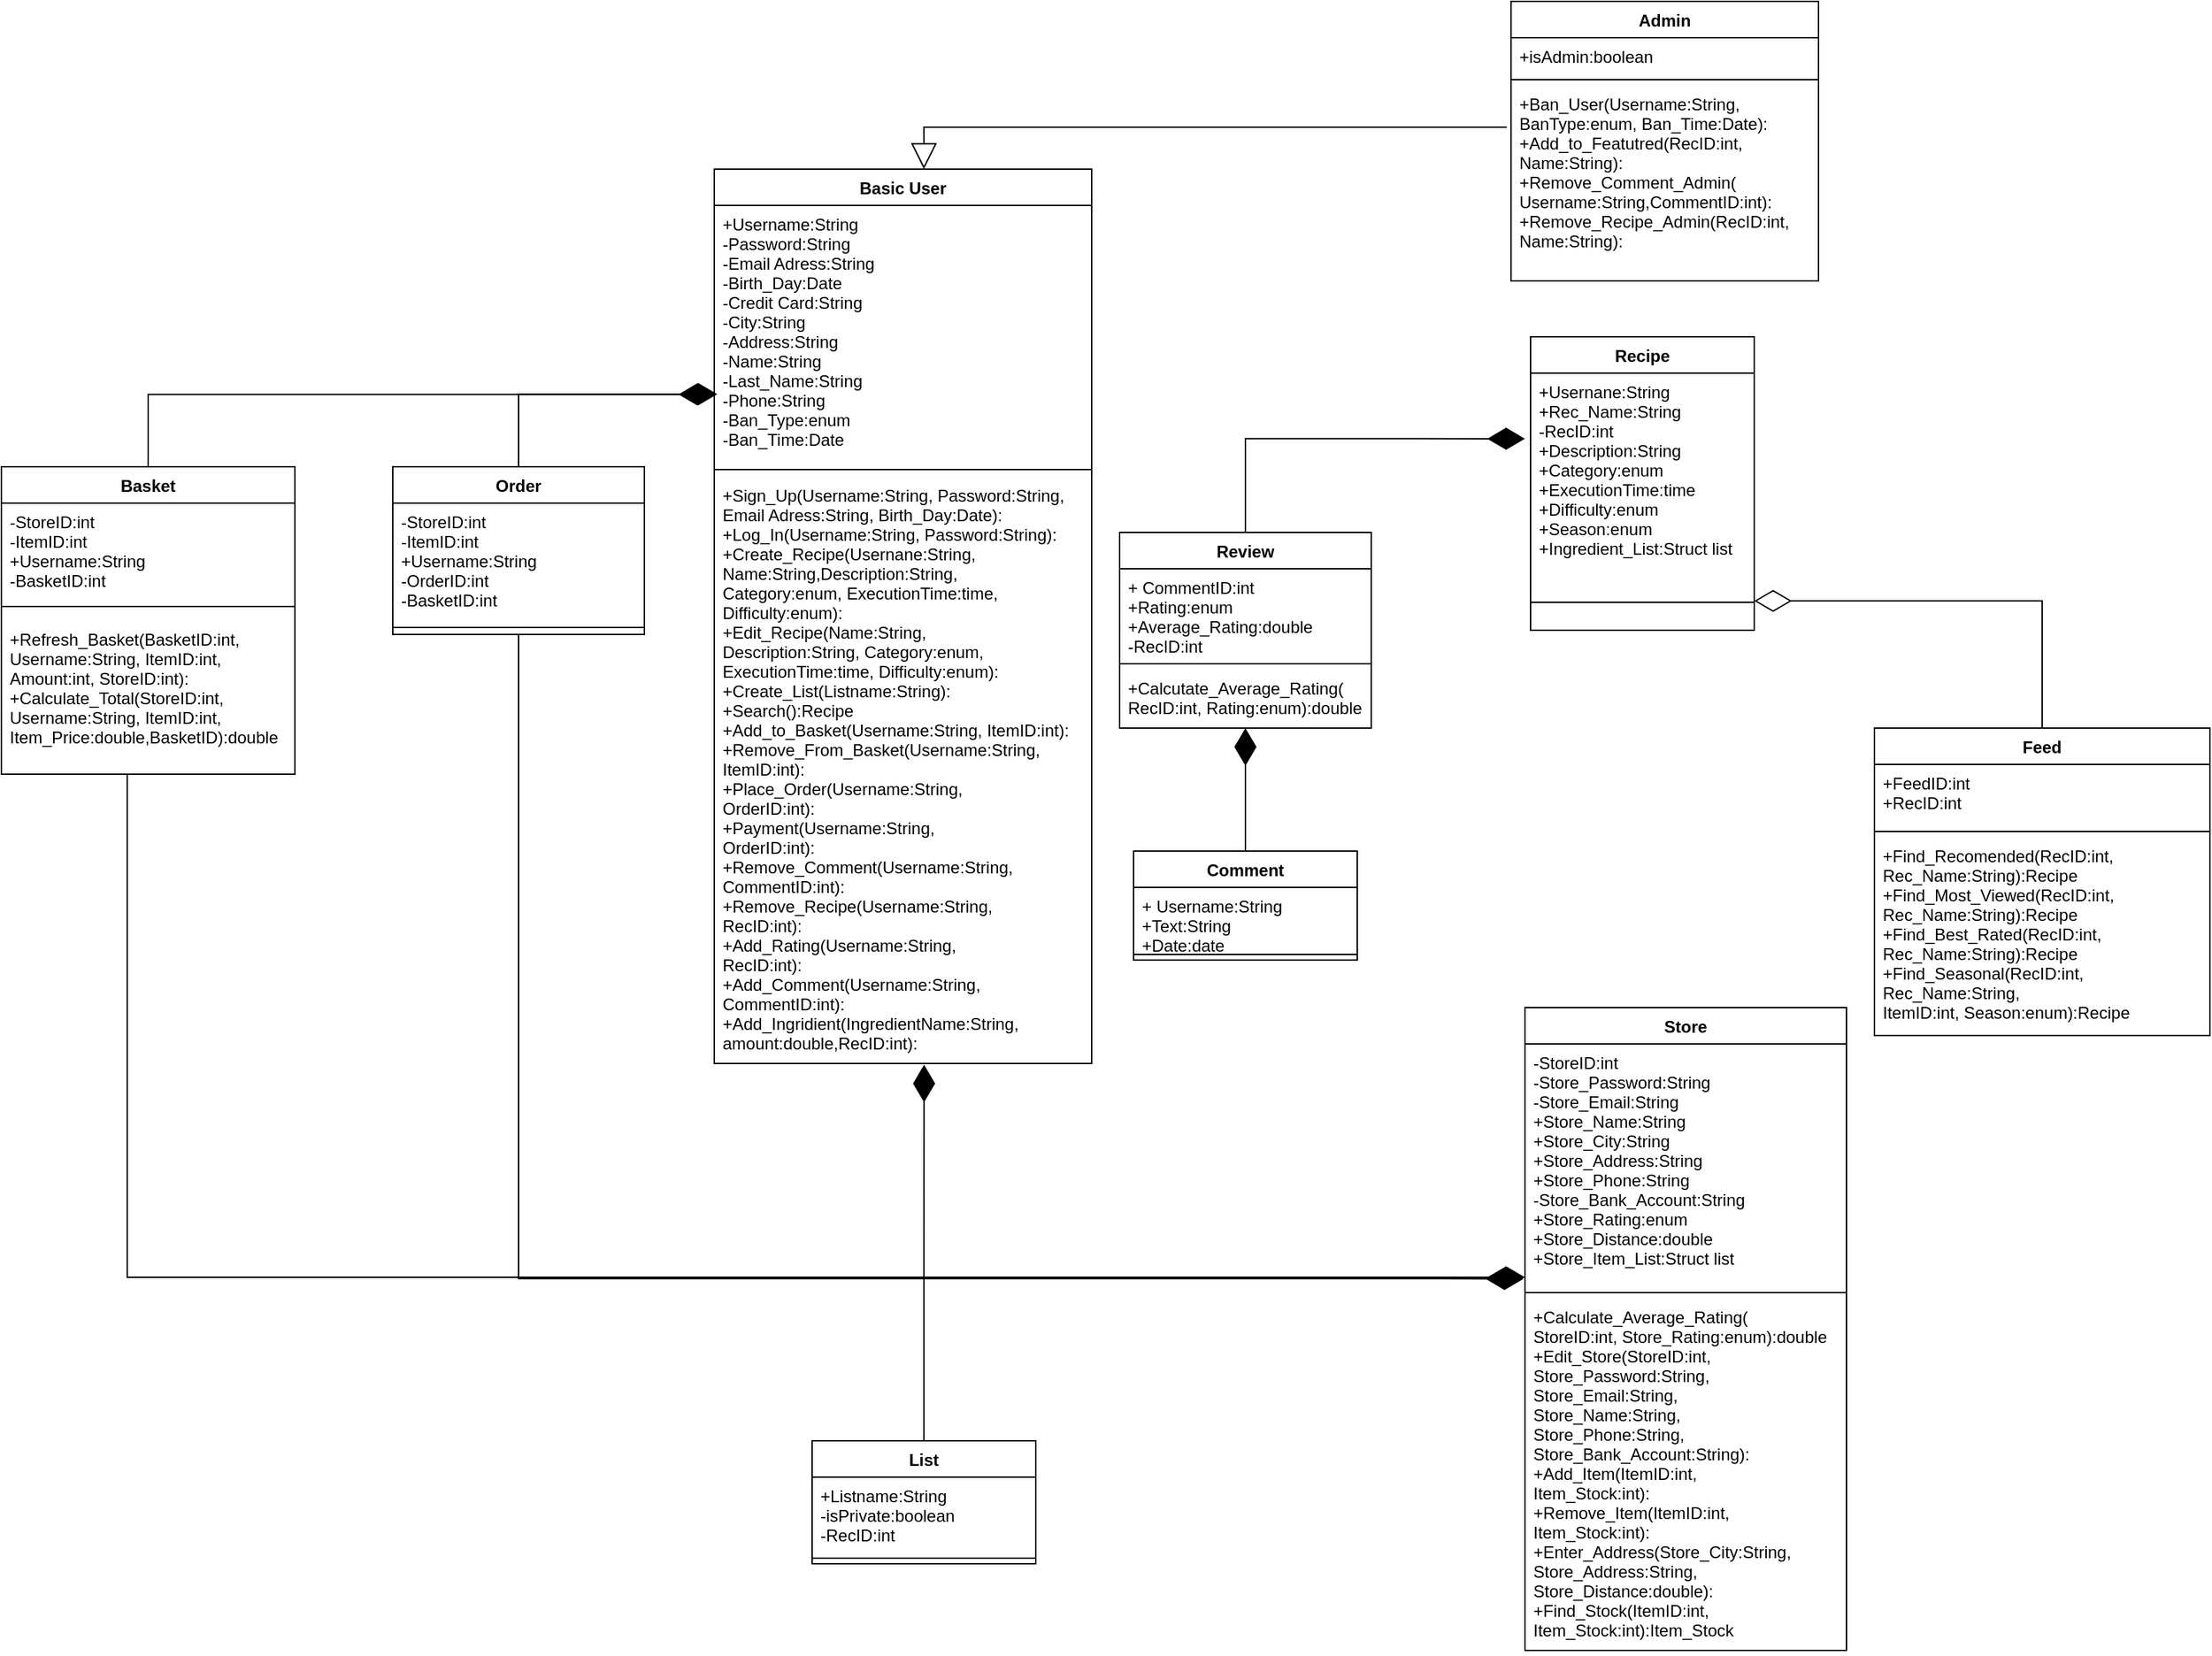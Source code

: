<mxfile version="14.6.13" type="device"><diagram id="Hfy0e2FQMgPEiE2PTcXa" name="Page-1"><mxGraphModel dx="1550" dy="425" grid="1" gridSize="10" guides="1" tooltips="1" connect="1" arrows="1" fold="1" page="1" pageScale="1" pageWidth="827" pageHeight="1169" math="0" shadow="0"><root><mxCell id="0"/><mxCell id="1" parent="0"/><mxCell id="oPHHON9cTKwuJn2TiTGp-5" value="Basic User" style="swimlane;fontStyle=1;align=center;verticalAlign=top;childLayout=stackLayout;horizontal=1;startSize=26;horizontalStack=0;resizeParent=1;resizeParentMax=0;resizeLast=0;collapsible=1;marginBottom=0;" parent="1" vertex="1"><mxGeometry x="-250" y="210" width="270" height="640" as="geometry"/></mxCell><mxCell id="oPHHON9cTKwuJn2TiTGp-6" value="+Username:String &#10;-Password:String&#10;-Email Adress:String&#10;-Birth_Day:Date&#10;-Credit Card:String&#10;-City:String&#10;-Address:String&#10;-Name:String&#10;-Last_Name:String&#10;-Phone:String&#10;-Ban_Type:enum&#10;-Ban_Time:Date" style="text;strokeColor=none;fillColor=none;align=left;verticalAlign=top;spacingLeft=4;spacingRight=4;overflow=hidden;rotatable=0;points=[[0,0.5],[1,0.5]];portConstraint=eastwest;" parent="oPHHON9cTKwuJn2TiTGp-5" vertex="1"><mxGeometry y="26" width="270" height="184" as="geometry"/></mxCell><mxCell id="oPHHON9cTKwuJn2TiTGp-7" value="" style="line;strokeWidth=1;fillColor=none;align=left;verticalAlign=middle;spacingTop=-1;spacingLeft=3;spacingRight=3;rotatable=0;labelPosition=right;points=[];portConstraint=eastwest;" parent="oPHHON9cTKwuJn2TiTGp-5" vertex="1"><mxGeometry y="210" width="270" height="10" as="geometry"/></mxCell><mxCell id="oPHHON9cTKwuJn2TiTGp-8" value="+Sign_Up(Username:String, Password:String, &#10;Email Adress:String, Birth_Day:Date):&#10;+Log_In(Username:String, Password:String):&#10;+Create_Recipe(Usernane:String,&#10;Name:String,Description:String,&#10;Category:enum, ExecutionTime:time,&#10;Difficulty:enum): &#10;+Edit_Recipe(Name:String,&#10;Description:String, Category:enum,&#10;ExecutionTime:time, Difficulty:enum):&#10;+Create_List(Listname:String):&#10;+Search():Recipe&#10;+Add_to_Basket(Username:String, ItemID:int):&#10;+Remove_From_Basket(Username:String,&#10;ItemID:int):&#10;+Place_Order(Username:String,&#10;OrderID:int):&#10;+Payment(Username:String,&#10;OrderID:int):&#10;+Remove_Comment(Username:String,&#10;CommentID:int):&#10;+Remove_Recipe(Username:String,&#10;RecID:int):&#10;+Add_Rating(Username:String,&#10;RecID:int):&#10;+Add_Comment(Username:String,&#10;CommentID:int):&#10;+Add_Ingridient(IngredientName:String, &#10;amount:double,RecID:int):" style="text;strokeColor=none;fillColor=none;align=left;verticalAlign=top;spacingLeft=4;spacingRight=4;overflow=hidden;rotatable=0;points=[[0,0.5],[1,0.5]];portConstraint=eastwest;" parent="oPHHON9cTKwuJn2TiTGp-5" vertex="1"><mxGeometry y="220" width="270" height="420" as="geometry"/></mxCell><mxCell id="oPHHON9cTKwuJn2TiTGp-13" value="Admin" style="swimlane;fontStyle=1;align=center;verticalAlign=top;childLayout=stackLayout;horizontal=1;startSize=26;horizontalStack=0;resizeParent=1;resizeParentMax=0;resizeLast=0;collapsible=1;marginBottom=0;" parent="1" vertex="1"><mxGeometry x="320" y="90" width="220" height="200" as="geometry"/></mxCell><mxCell id="oPHHON9cTKwuJn2TiTGp-14" value="+isAdmin:boolean" style="text;strokeColor=none;fillColor=none;align=left;verticalAlign=top;spacingLeft=4;spacingRight=4;overflow=hidden;rotatable=0;points=[[0,0.5],[1,0.5]];portConstraint=eastwest;" parent="oPHHON9cTKwuJn2TiTGp-13" vertex="1"><mxGeometry y="26" width="220" height="26" as="geometry"/></mxCell><mxCell id="oPHHON9cTKwuJn2TiTGp-15" value="" style="line;strokeWidth=1;fillColor=none;align=left;verticalAlign=middle;spacingTop=-1;spacingLeft=3;spacingRight=3;rotatable=0;labelPosition=right;points=[];portConstraint=eastwest;" parent="oPHHON9cTKwuJn2TiTGp-13" vertex="1"><mxGeometry y="52" width="220" height="8" as="geometry"/></mxCell><mxCell id="oPHHON9cTKwuJn2TiTGp-16" value="+Ban_User(Username:String,&#10;BanType:enum, Ban_Time:Date):&#10;+Add_to_Featutred(RecID:int,&#10;Name:String):&#10;+Remove_Comment_Admin(&#10;Username:String,CommentID:int):&#10;+Remove_Recipe_Admin(RecID:int,&#10;Name:String):" style="text;strokeColor=none;fillColor=none;align=left;verticalAlign=top;spacingLeft=4;spacingRight=4;overflow=hidden;rotatable=0;points=[[0,0.5],[1,0.5]];portConstraint=eastwest;" parent="oPHHON9cTKwuJn2TiTGp-13" vertex="1"><mxGeometry y="60" width="220" height="140" as="geometry"/></mxCell><mxCell id="oPHHON9cTKwuJn2TiTGp-18" value="" style="endArrow=block;endSize=16;endFill=0;html=1;rounded=0;edgeStyle=orthogonalEdgeStyle;" parent="1" target="oPHHON9cTKwuJn2TiTGp-5" edge="1"><mxGeometry width="160" relative="1" as="geometry"><mxPoint x="317" y="180" as="sourcePoint"/><mxPoint x="240" y="190" as="targetPoint"/><Array as="points"><mxPoint x="317" y="180"/><mxPoint x="-100" y="180"/></Array></mxGeometry></mxCell><mxCell id="oPHHON9cTKwuJn2TiTGp-20" value="Recipe" style="swimlane;fontStyle=1;align=center;verticalAlign=top;childLayout=stackLayout;horizontal=1;startSize=26;horizontalStack=0;resizeParent=1;resizeParentMax=0;resizeLast=0;collapsible=1;marginBottom=0;" parent="1" vertex="1"><mxGeometry x="334" y="330" width="160" height="210" as="geometry"/></mxCell><mxCell id="oPHHON9cTKwuJn2TiTGp-21" value="+Usernane:String&#10;+Rec_Name:String&#10;-RecID:int&#10;+Description:String&#10;+Category:enum&#10;+ExecutionTime:time&#10;+Difficulty:enum&#10;+Season:enum&#10;+Ingredient_List:Struct list" style="text;strokeColor=none;fillColor=none;align=left;verticalAlign=top;spacingLeft=4;spacingRight=4;overflow=hidden;rotatable=0;points=[[0,0.5],[1,0.5]];portConstraint=eastwest;" parent="oPHHON9cTKwuJn2TiTGp-20" vertex="1"><mxGeometry y="26" width="160" height="144" as="geometry"/></mxCell><mxCell id="oPHHON9cTKwuJn2TiTGp-22" value="" style="line;strokeWidth=1;fillColor=none;align=left;verticalAlign=middle;spacingTop=-1;spacingLeft=3;spacingRight=3;rotatable=0;labelPosition=right;points=[];portConstraint=eastwest;" parent="oPHHON9cTKwuJn2TiTGp-20" vertex="1"><mxGeometry y="170" width="160" height="40" as="geometry"/></mxCell><mxCell id="oPHHON9cTKwuJn2TiTGp-31" value="List" style="swimlane;fontStyle=1;align=center;verticalAlign=top;childLayout=stackLayout;horizontal=1;startSize=26;horizontalStack=0;resizeParent=1;resizeParentMax=0;resizeLast=0;collapsible=1;marginBottom=0;" parent="1" vertex="1"><mxGeometry x="-180" y="1120" width="160" height="88" as="geometry"/></mxCell><mxCell id="oPHHON9cTKwuJn2TiTGp-32" value="+Listname:String&#10;-isPrivate:boolean&#10;-RecID:int" style="text;strokeColor=none;fillColor=none;align=left;verticalAlign=top;spacingLeft=4;spacingRight=4;overflow=hidden;rotatable=0;points=[[0,0.5],[1,0.5]];portConstraint=eastwest;" parent="oPHHON9cTKwuJn2TiTGp-31" vertex="1"><mxGeometry y="26" width="160" height="54" as="geometry"/></mxCell><mxCell id="oPHHON9cTKwuJn2TiTGp-33" value="" style="line;strokeWidth=1;fillColor=none;align=left;verticalAlign=middle;spacingTop=-1;spacingLeft=3;spacingRight=3;rotatable=0;labelPosition=right;points=[];portConstraint=eastwest;" parent="oPHHON9cTKwuJn2TiTGp-31" vertex="1"><mxGeometry y="80" width="160" height="8" as="geometry"/></mxCell><mxCell id="oPHHON9cTKwuJn2TiTGp-35" value="" style="endArrow=diamondThin;endFill=1;endSize=24;html=1;rounded=0;edgeStyle=orthogonalEdgeStyle;exitX=0.5;exitY=0;exitDx=0;exitDy=0;entryX=0.556;entryY=1.002;entryDx=0;entryDy=0;entryPerimeter=0;" parent="1" source="oPHHON9cTKwuJn2TiTGp-31" target="oPHHON9cTKwuJn2TiTGp-8" edge="1"><mxGeometry width="160" relative="1" as="geometry"><mxPoint x="-180" y="1050" as="sourcePoint"/><mxPoint x="-100" y="1050" as="targetPoint"/></mxGeometry></mxCell><mxCell id="oPHHON9cTKwuJn2TiTGp-36" value="Review" style="swimlane;fontStyle=1;align=center;verticalAlign=top;childLayout=stackLayout;horizontal=1;startSize=26;horizontalStack=0;resizeParent=1;resizeParentMax=0;resizeLast=0;collapsible=1;marginBottom=0;" parent="1" vertex="1"><mxGeometry x="40" y="470" width="180" height="140" as="geometry"/></mxCell><mxCell id="oPHHON9cTKwuJn2TiTGp-37" value="+ CommentID:int&#10;+Rating:enum&#10;+Average_Rating:double&#10;-RecID:int" style="text;strokeColor=none;fillColor=none;align=left;verticalAlign=top;spacingLeft=4;spacingRight=4;overflow=hidden;rotatable=0;points=[[0,0.5],[1,0.5]];portConstraint=eastwest;" parent="oPHHON9cTKwuJn2TiTGp-36" vertex="1"><mxGeometry y="26" width="180" height="64" as="geometry"/></mxCell><mxCell id="oPHHON9cTKwuJn2TiTGp-38" value="" style="line;strokeWidth=1;fillColor=none;align=left;verticalAlign=middle;spacingTop=-1;spacingLeft=3;spacingRight=3;rotatable=0;labelPosition=right;points=[];portConstraint=eastwest;" parent="oPHHON9cTKwuJn2TiTGp-36" vertex="1"><mxGeometry y="90" width="180" height="8" as="geometry"/></mxCell><mxCell id="oPHHON9cTKwuJn2TiTGp-39" value="+Calcutate_Average_Rating(&#10;RecID:int, Rating:enum):double" style="text;strokeColor=none;fillColor=none;align=left;verticalAlign=top;spacingLeft=4;spacingRight=4;overflow=hidden;rotatable=0;points=[[0,0.5],[1,0.5]];portConstraint=eastwest;" parent="oPHHON9cTKwuJn2TiTGp-36" vertex="1"><mxGeometry y="98" width="180" height="42" as="geometry"/></mxCell><mxCell id="oPHHON9cTKwuJn2TiTGp-40" value="Comment" style="swimlane;fontStyle=1;align=center;verticalAlign=top;childLayout=stackLayout;horizontal=1;startSize=26;horizontalStack=0;resizeParent=1;resizeParentMax=0;resizeLast=0;collapsible=1;marginBottom=0;" parent="1" vertex="1"><mxGeometry x="50" y="698" width="160" height="78" as="geometry"/></mxCell><mxCell id="oPHHON9cTKwuJn2TiTGp-41" value="+ Username:String&#10;+Text:String&#10;+Date:date" style="text;strokeColor=none;fillColor=none;align=left;verticalAlign=top;spacingLeft=4;spacingRight=4;overflow=hidden;rotatable=0;points=[[0,0.5],[1,0.5]];portConstraint=eastwest;" parent="oPHHON9cTKwuJn2TiTGp-40" vertex="1"><mxGeometry y="26" width="160" height="44" as="geometry"/></mxCell><mxCell id="oPHHON9cTKwuJn2TiTGp-42" value="" style="line;strokeWidth=1;fillColor=none;align=left;verticalAlign=middle;spacingTop=-1;spacingLeft=3;spacingRight=3;rotatable=0;labelPosition=right;points=[];portConstraint=eastwest;" parent="oPHHON9cTKwuJn2TiTGp-40" vertex="1"><mxGeometry y="70" width="160" height="8" as="geometry"/></mxCell><mxCell id="oPHHON9cTKwuJn2TiTGp-44" value="" style="endArrow=diamondThin;endFill=1;endSize=24;html=1;rounded=0;edgeStyle=orthogonalEdgeStyle;exitX=0.5;exitY=0;exitDx=0;exitDy=0;entryX=0.5;entryY=1;entryDx=0;entryDy=0;entryPerimeter=0;" parent="1" source="oPHHON9cTKwuJn2TiTGp-40" target="oPHHON9cTKwuJn2TiTGp-39" edge="1"><mxGeometry width="160" relative="1" as="geometry"><mxPoint x="70" y="610" as="sourcePoint"/><mxPoint x="130" y="650" as="targetPoint"/><Array as="points"/></mxGeometry></mxCell><mxCell id="oPHHON9cTKwuJn2TiTGp-46" value="" style="endArrow=diamondThin;endFill=1;endSize=24;html=1;rounded=0;edgeStyle=orthogonalEdgeStyle;exitX=0.5;exitY=0;exitDx=0;exitDy=0;entryX=-0.025;entryY=0.326;entryDx=0;entryDy=0;entryPerimeter=0;" parent="1" source="oPHHON9cTKwuJn2TiTGp-36" target="oPHHON9cTKwuJn2TiTGp-21" edge="1"><mxGeometry width="160" relative="1" as="geometry"><mxPoint x="250" y="690" as="sourcePoint"/><mxPoint x="290" y="387" as="targetPoint"/><Array as="points"><mxPoint x="130" y="403"/></Array></mxGeometry></mxCell><mxCell id="ByihMursAHeD2sTaNgYE-7" value="Feed" style="swimlane;fontStyle=1;align=center;verticalAlign=top;childLayout=stackLayout;horizontal=1;startSize=26;horizontalStack=0;resizeParent=1;resizeParentMax=0;resizeLast=0;collapsible=1;marginBottom=0;" parent="1" vertex="1"><mxGeometry x="580" y="610" width="240" height="220" as="geometry"/></mxCell><mxCell id="ByihMursAHeD2sTaNgYE-8" value="+FeedID:int&#10;+RecID:int" style="text;strokeColor=none;fillColor=none;align=left;verticalAlign=top;spacingLeft=4;spacingRight=4;overflow=hidden;rotatable=0;points=[[0,0.5],[1,0.5]];portConstraint=eastwest;" parent="ByihMursAHeD2sTaNgYE-7" vertex="1"><mxGeometry y="26" width="240" height="44" as="geometry"/></mxCell><mxCell id="ByihMursAHeD2sTaNgYE-9" value="" style="line;strokeWidth=1;fillColor=none;align=left;verticalAlign=middle;spacingTop=-1;spacingLeft=3;spacingRight=3;rotatable=0;labelPosition=right;points=[];portConstraint=eastwest;" parent="ByihMursAHeD2sTaNgYE-7" vertex="1"><mxGeometry y="70" width="240" height="8" as="geometry"/></mxCell><mxCell id="ByihMursAHeD2sTaNgYE-10" value="+Find_Recomended(RecID:int,&#10;Rec_Name:String):Recipe&#10;+Find_Most_Viewed(RecID:int,&#10;Rec_Name:String):Recipe&#10;+Find_Best_Rated(RecID:int,&#10;Rec_Name:String):Recipe&#10;+Find_Seasonal(RecID:int,&#10;Rec_Name:String,&#10;ItemID:int, Season:enum):Recipe" style="text;strokeColor=none;fillColor=none;align=left;verticalAlign=top;spacingLeft=4;spacingRight=4;overflow=hidden;rotatable=0;points=[[0,0.5],[1,0.5]];portConstraint=eastwest;" parent="ByihMursAHeD2sTaNgYE-7" vertex="1"><mxGeometry y="78" width="240" height="142" as="geometry"/></mxCell><mxCell id="ByihMursAHeD2sTaNgYE-11" value="" style="endArrow=diamondThin;endFill=0;endSize=24;html=1;exitX=0.5;exitY=0;exitDx=0;exitDy=0;rounded=0;edgeStyle=orthogonalEdgeStyle;entryX=1;entryY=0.475;entryDx=0;entryDy=0;entryPerimeter=0;" parent="1" source="ByihMursAHeD2sTaNgYE-7" target="oPHHON9cTKwuJn2TiTGp-22" edge="1"><mxGeometry width="160" relative="1" as="geometry"><mxPoint x="550" y="570" as="sourcePoint"/><mxPoint x="470" y="520" as="targetPoint"/><Array as="points"><mxPoint x="700" y="519"/></Array></mxGeometry></mxCell><mxCell id="ByihMursAHeD2sTaNgYE-12" value="Store" style="swimlane;fontStyle=1;align=center;verticalAlign=top;childLayout=stackLayout;horizontal=1;startSize=26;horizontalStack=0;resizeParent=1;resizeParentMax=0;resizeLast=0;collapsible=1;marginBottom=0;" parent="1" vertex="1"><mxGeometry x="330" y="810" width="230" height="460" as="geometry"/></mxCell><mxCell id="ByihMursAHeD2sTaNgYE-13" value="-StoreID:int&#10;-Store_Password:String&#10;-Store_Email:String&#10;+Store_Name:String&#10;+Store_City:String&#10;+Store_Address:String&#10;+Store_Phone:String&#10;-Store_Bank_Account:String&#10;+Store_Rating:enum&#10;+Store_Distance:double&#10;+Store_Item_List:Struct list" style="text;strokeColor=none;fillColor=none;align=left;verticalAlign=top;spacingLeft=4;spacingRight=4;overflow=hidden;rotatable=0;points=[[0,0.5],[1,0.5]];portConstraint=eastwest;" parent="ByihMursAHeD2sTaNgYE-12" vertex="1"><mxGeometry y="26" width="230" height="174" as="geometry"/></mxCell><mxCell id="ByihMursAHeD2sTaNgYE-14" value="" style="line;strokeWidth=1;fillColor=none;align=left;verticalAlign=middle;spacingTop=-1;spacingLeft=3;spacingRight=3;rotatable=0;labelPosition=right;points=[];portConstraint=eastwest;" parent="ByihMursAHeD2sTaNgYE-12" vertex="1"><mxGeometry y="200" width="230" height="8" as="geometry"/></mxCell><mxCell id="ByihMursAHeD2sTaNgYE-15" value="+Calculate_Average_Rating(&#10;StoreID:int, Store_Rating:enum):double&#10;+Edit_Store(StoreID:int,&#10;Store_Password:String,&#10;Store_Email:String,&#10;Store_Name:String,&#10;Store_Phone:String,&#10;Store_Bank_Account:String):&#10;+Add_Item(ItemID:int, &#10;Item_Stock:int):&#10;+Remove_Item(ItemID:int, &#10;Item_Stock:int):&#10;+Enter_Address(Store_City:String,&#10;Store_Address:String,&#10;Store_Distance:double):&#10;+Find_Stock(ItemID:int, &#10;Item_Stock:int):Item_Stock&#10;&#10;" style="text;strokeColor=none;fillColor=none;align=left;verticalAlign=top;spacingLeft=4;spacingRight=4;overflow=hidden;rotatable=0;points=[[0,0.5],[1,0.5]];portConstraint=eastwest;" parent="ByihMursAHeD2sTaNgYE-12" vertex="1"><mxGeometry y="208" width="230" height="252" as="geometry"/></mxCell><mxCell id="ByihMursAHeD2sTaNgYE-21" value="Order" style="swimlane;fontStyle=1;align=center;verticalAlign=top;childLayout=stackLayout;horizontal=1;startSize=26;horizontalStack=0;resizeParent=1;resizeParentMax=0;resizeLast=0;collapsible=1;marginBottom=0;" parent="1" vertex="1"><mxGeometry x="-480" y="423" width="180" height="120" as="geometry"/></mxCell><mxCell id="ByihMursAHeD2sTaNgYE-22" value="-StoreID:int&#10;-ItemID:int&#10;+Username:String&#10;-OrderID:int&#10;-BasketID:int&#10;" style="text;strokeColor=none;fillColor=none;align=left;verticalAlign=top;spacingLeft=4;spacingRight=4;overflow=hidden;rotatable=0;points=[[0,0.5],[1,0.5]];portConstraint=eastwest;" parent="ByihMursAHeD2sTaNgYE-21" vertex="1"><mxGeometry y="26" width="180" height="84" as="geometry"/></mxCell><mxCell id="ByihMursAHeD2sTaNgYE-23" value="" style="line;strokeWidth=1;fillColor=none;align=left;verticalAlign=middle;spacingTop=-1;spacingLeft=3;spacingRight=3;rotatable=0;labelPosition=right;points=[];portConstraint=eastwest;" parent="ByihMursAHeD2sTaNgYE-21" vertex="1"><mxGeometry y="110" width="180" height="10" as="geometry"/></mxCell><mxCell id="ByihMursAHeD2sTaNgYE-25" value="" style="endArrow=diamondThin;endFill=1;endSize=24;html=1;exitX=0.5;exitY=0;exitDx=0;exitDy=0;edgeStyle=orthogonalEdgeStyle;entryX=0.008;entryY=0.734;entryDx=0;entryDy=0;entryPerimeter=0;rounded=0;" parent="1" source="ByihMursAHeD2sTaNgYE-21" target="oPHHON9cTKwuJn2TiTGp-6" edge="1"><mxGeometry width="160" relative="1" as="geometry"><mxPoint x="-420" y="590" as="sourcePoint"/><mxPoint x="-240" y="350" as="targetPoint"/><Array as="points"><mxPoint x="-390" y="371"/></Array></mxGeometry></mxCell><mxCell id="ByihMursAHeD2sTaNgYE-26" value="" style="endArrow=diamondThin;endFill=1;endSize=24;html=1;exitX=0.5;exitY=1;exitDx=0;exitDy=0;edgeStyle=orthogonalEdgeStyle;elbow=vertical;rounded=0;entryX=-0.005;entryY=0.967;entryDx=0;entryDy=0;entryPerimeter=0;" parent="1" source="ByihMursAHeD2sTaNgYE-21" target="ByihMursAHeD2sTaNgYE-13" edge="1"><mxGeometry width="160" relative="1" as="geometry"><mxPoint x="-384.96" y="549.99" as="sourcePoint"/><mxPoint x="210" y="1000" as="targetPoint"/><Array as="points"><mxPoint x="-390" y="1004"/><mxPoint x="270" y="1004"/></Array></mxGeometry></mxCell><mxCell id="GlRAXZa1eS577HoT-jdy-1" value="Basket" style="swimlane;fontStyle=1;align=center;verticalAlign=top;childLayout=stackLayout;horizontal=1;startSize=26;horizontalStack=0;resizeParent=1;resizeParentMax=0;resizeLast=0;collapsible=1;marginBottom=0;" parent="1" vertex="1"><mxGeometry x="-760" y="423" width="210" height="220" as="geometry"/></mxCell><mxCell id="GlRAXZa1eS577HoT-jdy-2" value="-StoreID:int&#10;-ItemID:int&#10;+Username:String&#10;-BasketID:int" style="text;strokeColor=none;fillColor=none;align=left;verticalAlign=top;spacingLeft=4;spacingRight=4;overflow=hidden;rotatable=0;points=[[0,0.5],[1,0.5]];portConstraint=eastwest;" parent="GlRAXZa1eS577HoT-jdy-1" vertex="1"><mxGeometry y="26" width="210" height="64" as="geometry"/></mxCell><mxCell id="GlRAXZa1eS577HoT-jdy-3" value="" style="line;strokeWidth=1;fillColor=none;align=left;verticalAlign=middle;spacingTop=-1;spacingLeft=3;spacingRight=3;rotatable=0;labelPosition=right;points=[];portConstraint=eastwest;" parent="GlRAXZa1eS577HoT-jdy-1" vertex="1"><mxGeometry y="90" width="210" height="20" as="geometry"/></mxCell><mxCell id="GlRAXZa1eS577HoT-jdy-11" value="+Refresh_Basket(BasketID:int,&#10;Username:String, ItemID:int,&#10;Amount:int, StoreID:int):&#10;+Calculate_Total(StoreID:int,&#10;Username:String, ItemID:int,&#10;Item_Price:double,BasketID):double" style="text;strokeColor=none;fillColor=none;align=left;verticalAlign=top;spacingLeft=4;spacingRight=4;overflow=hidden;rotatable=0;points=[[0,0.5],[1,0.5]];portConstraint=eastwest;" parent="GlRAXZa1eS577HoT-jdy-1" vertex="1"><mxGeometry y="110" width="210" height="110" as="geometry"/></mxCell><mxCell id="GlRAXZa1eS577HoT-jdy-9" value="" style="endArrow=diamondThin;endFill=1;endSize=24;html=1;strokeColor=#000000;exitX=0.5;exitY=0;exitDx=0;exitDy=0;entryX=0.005;entryY=0.735;entryDx=0;entryDy=0;entryPerimeter=0;edgeStyle=orthogonalEdgeStyle;rounded=0;" parent="1" source="GlRAXZa1eS577HoT-jdy-1" target="oPHHON9cTKwuJn2TiTGp-6" edge="1"><mxGeometry width="160" relative="1" as="geometry"><mxPoint x="-680" y="350" as="sourcePoint"/><mxPoint x="-520" y="350" as="targetPoint"/></mxGeometry></mxCell><mxCell id="GlRAXZa1eS577HoT-jdy-10" value="" style="endArrow=diamondThin;endFill=1;endSize=24;html=1;exitX=0.5;exitY=1;exitDx=0;exitDy=0;edgeStyle=orthogonalEdgeStyle;elbow=vertical;rounded=0;" parent="1" source="GlRAXZa1eS577HoT-jdy-1" target="ByihMursAHeD2sTaNgYE-13" edge="1"><mxGeometry width="160" relative="1" as="geometry"><mxPoint x="-720" y="600" as="sourcePoint"/><mxPoint x="-2.1" y="1013.89" as="targetPoint"/><Array as="points"><mxPoint x="-670" y="1003"/></Array></mxGeometry></mxCell></root></mxGraphModel></diagram></mxfile>